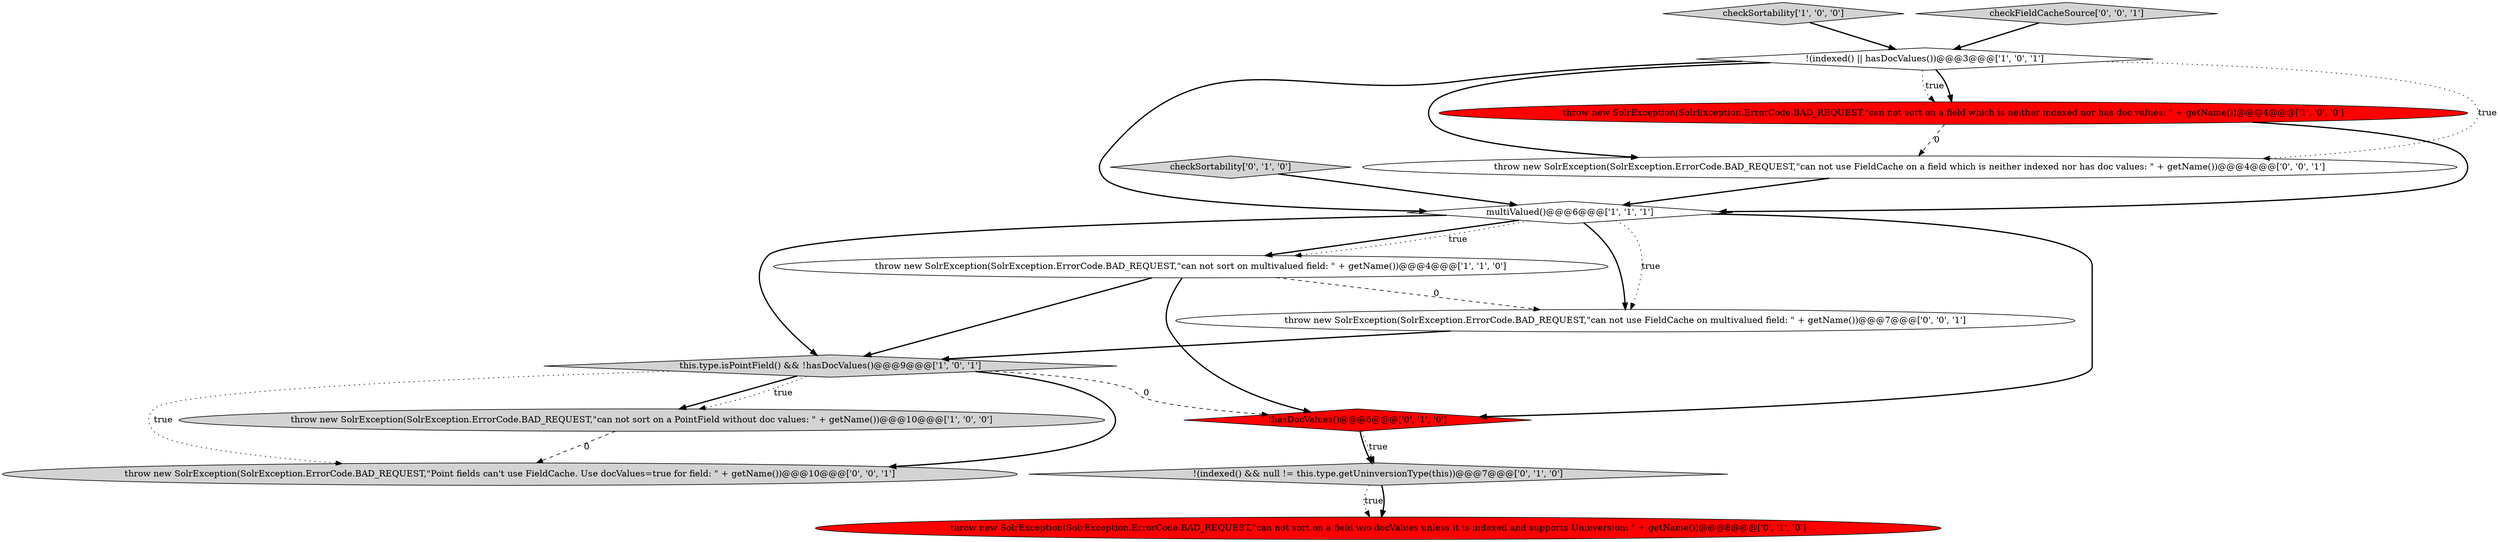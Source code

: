 digraph {
0 [style = filled, label = "this.type.isPointField() && !hasDocValues()@@@9@@@['1', '0', '1']", fillcolor = lightgray, shape = diamond image = "AAA0AAABBB1BBB"];
14 [style = filled, label = "throw new SolrException(SolrException.ErrorCode.BAD_REQUEST,\"Point fields can't use FieldCache. Use docValues=true for field: \" + getName())@@@10@@@['0', '0', '1']", fillcolor = lightgray, shape = ellipse image = "AAA0AAABBB3BBB"];
2 [style = filled, label = "checkSortability['1', '0', '0']", fillcolor = lightgray, shape = diamond image = "AAA0AAABBB1BBB"];
1 [style = filled, label = "throw new SolrException(SolrException.ErrorCode.BAD_REQUEST,\"can not sort on a PointField without doc values: \" + getName())@@@10@@@['1', '0', '0']", fillcolor = lightgray, shape = ellipse image = "AAA0AAABBB1BBB"];
5 [style = filled, label = "!(indexed() || hasDocValues())@@@3@@@['1', '0', '1']", fillcolor = white, shape = diamond image = "AAA0AAABBB1BBB"];
13 [style = filled, label = "checkFieldCacheSource['0', '0', '1']", fillcolor = lightgray, shape = diamond image = "AAA0AAABBB3BBB"];
7 [style = filled, label = "!(indexed() && null != this.type.getUninversionType(this))@@@7@@@['0', '1', '0']", fillcolor = lightgray, shape = diamond image = "AAA0AAABBB2BBB"];
8 [style = filled, label = "!hasDocValues()@@@6@@@['0', '1', '0']", fillcolor = red, shape = diamond image = "AAA1AAABBB2BBB"];
9 [style = filled, label = "checkSortability['0', '1', '0']", fillcolor = lightgray, shape = diamond image = "AAA0AAABBB2BBB"];
11 [style = filled, label = "throw new SolrException(SolrException.ErrorCode.BAD_REQUEST,\"can not use FieldCache on multivalued field: \" + getName())@@@7@@@['0', '0', '1']", fillcolor = white, shape = ellipse image = "AAA0AAABBB3BBB"];
3 [style = filled, label = "throw new SolrException(SolrException.ErrorCode.BAD_REQUEST,\"can not sort on multivalued field: \" + getName())@@@4@@@['1', '1', '0']", fillcolor = white, shape = ellipse image = "AAA0AAABBB1BBB"];
10 [style = filled, label = "throw new SolrException(SolrException.ErrorCode.BAD_REQUEST,\"can not sort on a field w/o docValues unless it is indexed and supports Uninversion: \" + getName())@@@8@@@['0', '1', '0']", fillcolor = red, shape = ellipse image = "AAA1AAABBB2BBB"];
6 [style = filled, label = "throw new SolrException(SolrException.ErrorCode.BAD_REQUEST,\"can not sort on a field which is neither indexed nor has doc values: \" + getName())@@@4@@@['1', '0', '0']", fillcolor = red, shape = ellipse image = "AAA1AAABBB1BBB"];
12 [style = filled, label = "throw new SolrException(SolrException.ErrorCode.BAD_REQUEST,\"can not use FieldCache on a field which is neither indexed nor has doc values: \" + getName())@@@4@@@['0', '0', '1']", fillcolor = white, shape = ellipse image = "AAA0AAABBB3BBB"];
4 [style = filled, label = "multiValued()@@@6@@@['1', '1', '1']", fillcolor = white, shape = diamond image = "AAA0AAABBB1BBB"];
4->3 [style = bold, label=""];
7->10 [style = dotted, label="true"];
1->14 [style = dashed, label="0"];
7->10 [style = bold, label=""];
9->4 [style = bold, label=""];
5->6 [style = dotted, label="true"];
4->11 [style = dotted, label="true"];
8->7 [style = dotted, label="true"];
5->12 [style = dotted, label="true"];
3->0 [style = bold, label=""];
8->7 [style = bold, label=""];
4->0 [style = bold, label=""];
6->12 [style = dashed, label="0"];
6->4 [style = bold, label=""];
0->14 [style = bold, label=""];
11->0 [style = bold, label=""];
4->3 [style = dotted, label="true"];
5->6 [style = bold, label=""];
12->4 [style = bold, label=""];
5->12 [style = bold, label=""];
0->1 [style = bold, label=""];
3->8 [style = bold, label=""];
0->1 [style = dotted, label="true"];
5->4 [style = bold, label=""];
13->5 [style = bold, label=""];
4->8 [style = bold, label=""];
0->8 [style = dashed, label="0"];
0->14 [style = dotted, label="true"];
4->11 [style = bold, label=""];
3->11 [style = dashed, label="0"];
2->5 [style = bold, label=""];
}
